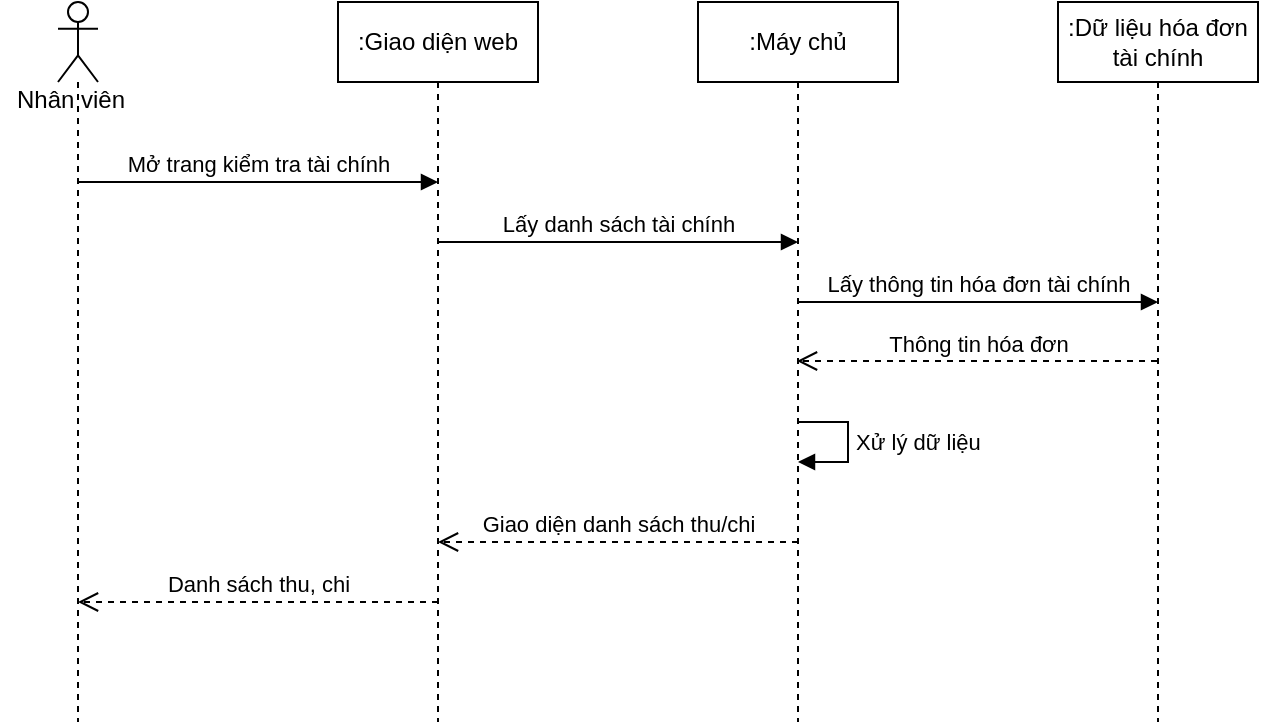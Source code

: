 <mxfile version="16.4.0" type="device"><diagram id="zcswTwv3XpAi1OrYe1jl" name="Page-1"><mxGraphModel dx="868" dy="561" grid="1" gridSize="10" guides="1" tooltips="1" connect="1" arrows="1" fold="1" page="1" pageScale="1" pageWidth="850" pageHeight="1100" math="0" shadow="0"><root><mxCell id="0"/><mxCell id="1" parent="0"/><mxCell id="xnmEUOHl3CIqbMjhHESe-1" value="" style="shape=umlLifeline;participant=umlActor;perimeter=lifelinePerimeter;whiteSpace=wrap;html=1;container=1;collapsible=0;recursiveResize=0;verticalAlign=top;spacingTop=36;outlineConnect=0;" parent="1" vertex="1"><mxGeometry x="40" y="40" width="20" height="360" as="geometry"/></mxCell><mxCell id="xnmEUOHl3CIqbMjhHESe-2" value="Nhân viên" style="text;html=1;align=center;verticalAlign=middle;resizable=0;points=[];autosize=1;strokeColor=none;fillColor=none;" parent="1" vertex="1"><mxGeometry x="11" y="79" width="70" height="20" as="geometry"/></mxCell><mxCell id="xnmEUOHl3CIqbMjhHESe-3" value=":Giao diện web" style="shape=umlLifeline;perimeter=lifelinePerimeter;whiteSpace=wrap;html=1;container=1;collapsible=0;recursiveResize=0;outlineConnect=0;" parent="1" vertex="1"><mxGeometry x="180" y="40" width="100" height="360" as="geometry"/></mxCell><mxCell id="xnmEUOHl3CIqbMjhHESe-6" value="Giao diện danh sách thu/chi" style="html=1;verticalAlign=bottom;endArrow=open;dashed=1;endSize=8;rounded=0;" parent="xnmEUOHl3CIqbMjhHESe-3" edge="1"><mxGeometry relative="1" as="geometry"><mxPoint x="230" y="270" as="sourcePoint"/><mxPoint x="50" y="270" as="targetPoint"/><Array as="points"><mxPoint x="110.5" y="270"/></Array></mxGeometry></mxCell><mxCell id="xnmEUOHl3CIqbMjhHESe-12" value="Danh sách thu, chi" style="html=1;verticalAlign=bottom;endArrow=open;dashed=1;endSize=8;rounded=0;" parent="xnmEUOHl3CIqbMjhHESe-3" edge="1"><mxGeometry relative="1" as="geometry"><mxPoint x="50" y="300" as="sourcePoint"/><mxPoint x="-130" y="300" as="targetPoint"/><Array as="points"><mxPoint x="-69.5" y="300"/></Array></mxGeometry></mxCell><mxCell id="xnmEUOHl3CIqbMjhHESe-4" value=":Máy chủ" style="shape=umlLifeline;perimeter=lifelinePerimeter;whiteSpace=wrap;html=1;container=1;collapsible=0;recursiveResize=0;outlineConnect=0;" parent="1" vertex="1"><mxGeometry x="360" y="40" width="100" height="360" as="geometry"/></mxCell><mxCell id="xnmEUOHl3CIqbMjhHESe-5" value="Xử lý dữ liệu" style="edgeStyle=orthogonalEdgeStyle;html=1;align=left;spacingLeft=2;endArrow=block;rounded=0;entryX=1;entryY=0;" parent="xnmEUOHl3CIqbMjhHESe-4" edge="1"><mxGeometry relative="1" as="geometry"><mxPoint x="50" y="210" as="sourcePoint"/><Array as="points"><mxPoint x="75" y="210"/></Array><mxPoint x="50" y="230" as="targetPoint"/></mxGeometry></mxCell><mxCell id="xnmEUOHl3CIqbMjhHESe-8" value="Thông tin hóa đơn" style="html=1;verticalAlign=bottom;endArrow=open;dashed=1;endSize=8;rounded=0;" parent="xnmEUOHl3CIqbMjhHESe-4" edge="1"><mxGeometry relative="1" as="geometry"><mxPoint x="229.5" y="179.5" as="sourcePoint"/><mxPoint x="49.5" y="179.5" as="targetPoint"/><Array as="points"><mxPoint x="110" y="179.5"/></Array></mxGeometry></mxCell><mxCell id="xnmEUOHl3CIqbMjhHESe-11" value="Lấy thông tin hóa đơn tài chính" style="html=1;verticalAlign=bottom;endArrow=block;rounded=0;" parent="xnmEUOHl3CIqbMjhHESe-4" edge="1"><mxGeometry width="80" relative="1" as="geometry"><mxPoint x="50" y="150" as="sourcePoint"/><mxPoint x="230" y="150" as="targetPoint"/><Array as="points"><mxPoint x="180.5" y="150"/></Array></mxGeometry></mxCell><mxCell id="xnmEUOHl3CIqbMjhHESe-7" value=":Dữ liệu hóa đơn tài chính" style="shape=umlLifeline;perimeter=lifelinePerimeter;whiteSpace=wrap;html=1;container=1;collapsible=0;recursiveResize=0;outlineConnect=0;" parent="1" vertex="1"><mxGeometry x="540" y="40" width="100" height="360" as="geometry"/></mxCell><mxCell id="xnmEUOHl3CIqbMjhHESe-13" value="Mở trang kiểm tra tài chính" style="html=1;verticalAlign=bottom;endArrow=block;rounded=0;" parent="1" edge="1"><mxGeometry width="80" relative="1" as="geometry"><mxPoint x="50" y="130" as="sourcePoint"/><mxPoint x="230" y="130" as="targetPoint"/><Array as="points"><mxPoint x="180.5" y="130"/></Array></mxGeometry></mxCell><mxCell id="NyVS8VcPhRkBYYhLleBe-1" value="Lấy danh sách tài chính" style="html=1;verticalAlign=bottom;endArrow=block;rounded=0;" edge="1" parent="1"><mxGeometry width="80" relative="1" as="geometry"><mxPoint x="230" y="160" as="sourcePoint"/><mxPoint x="410" y="160" as="targetPoint"/><Array as="points"><mxPoint x="360.5" y="160"/></Array></mxGeometry></mxCell></root></mxGraphModel></diagram></mxfile>